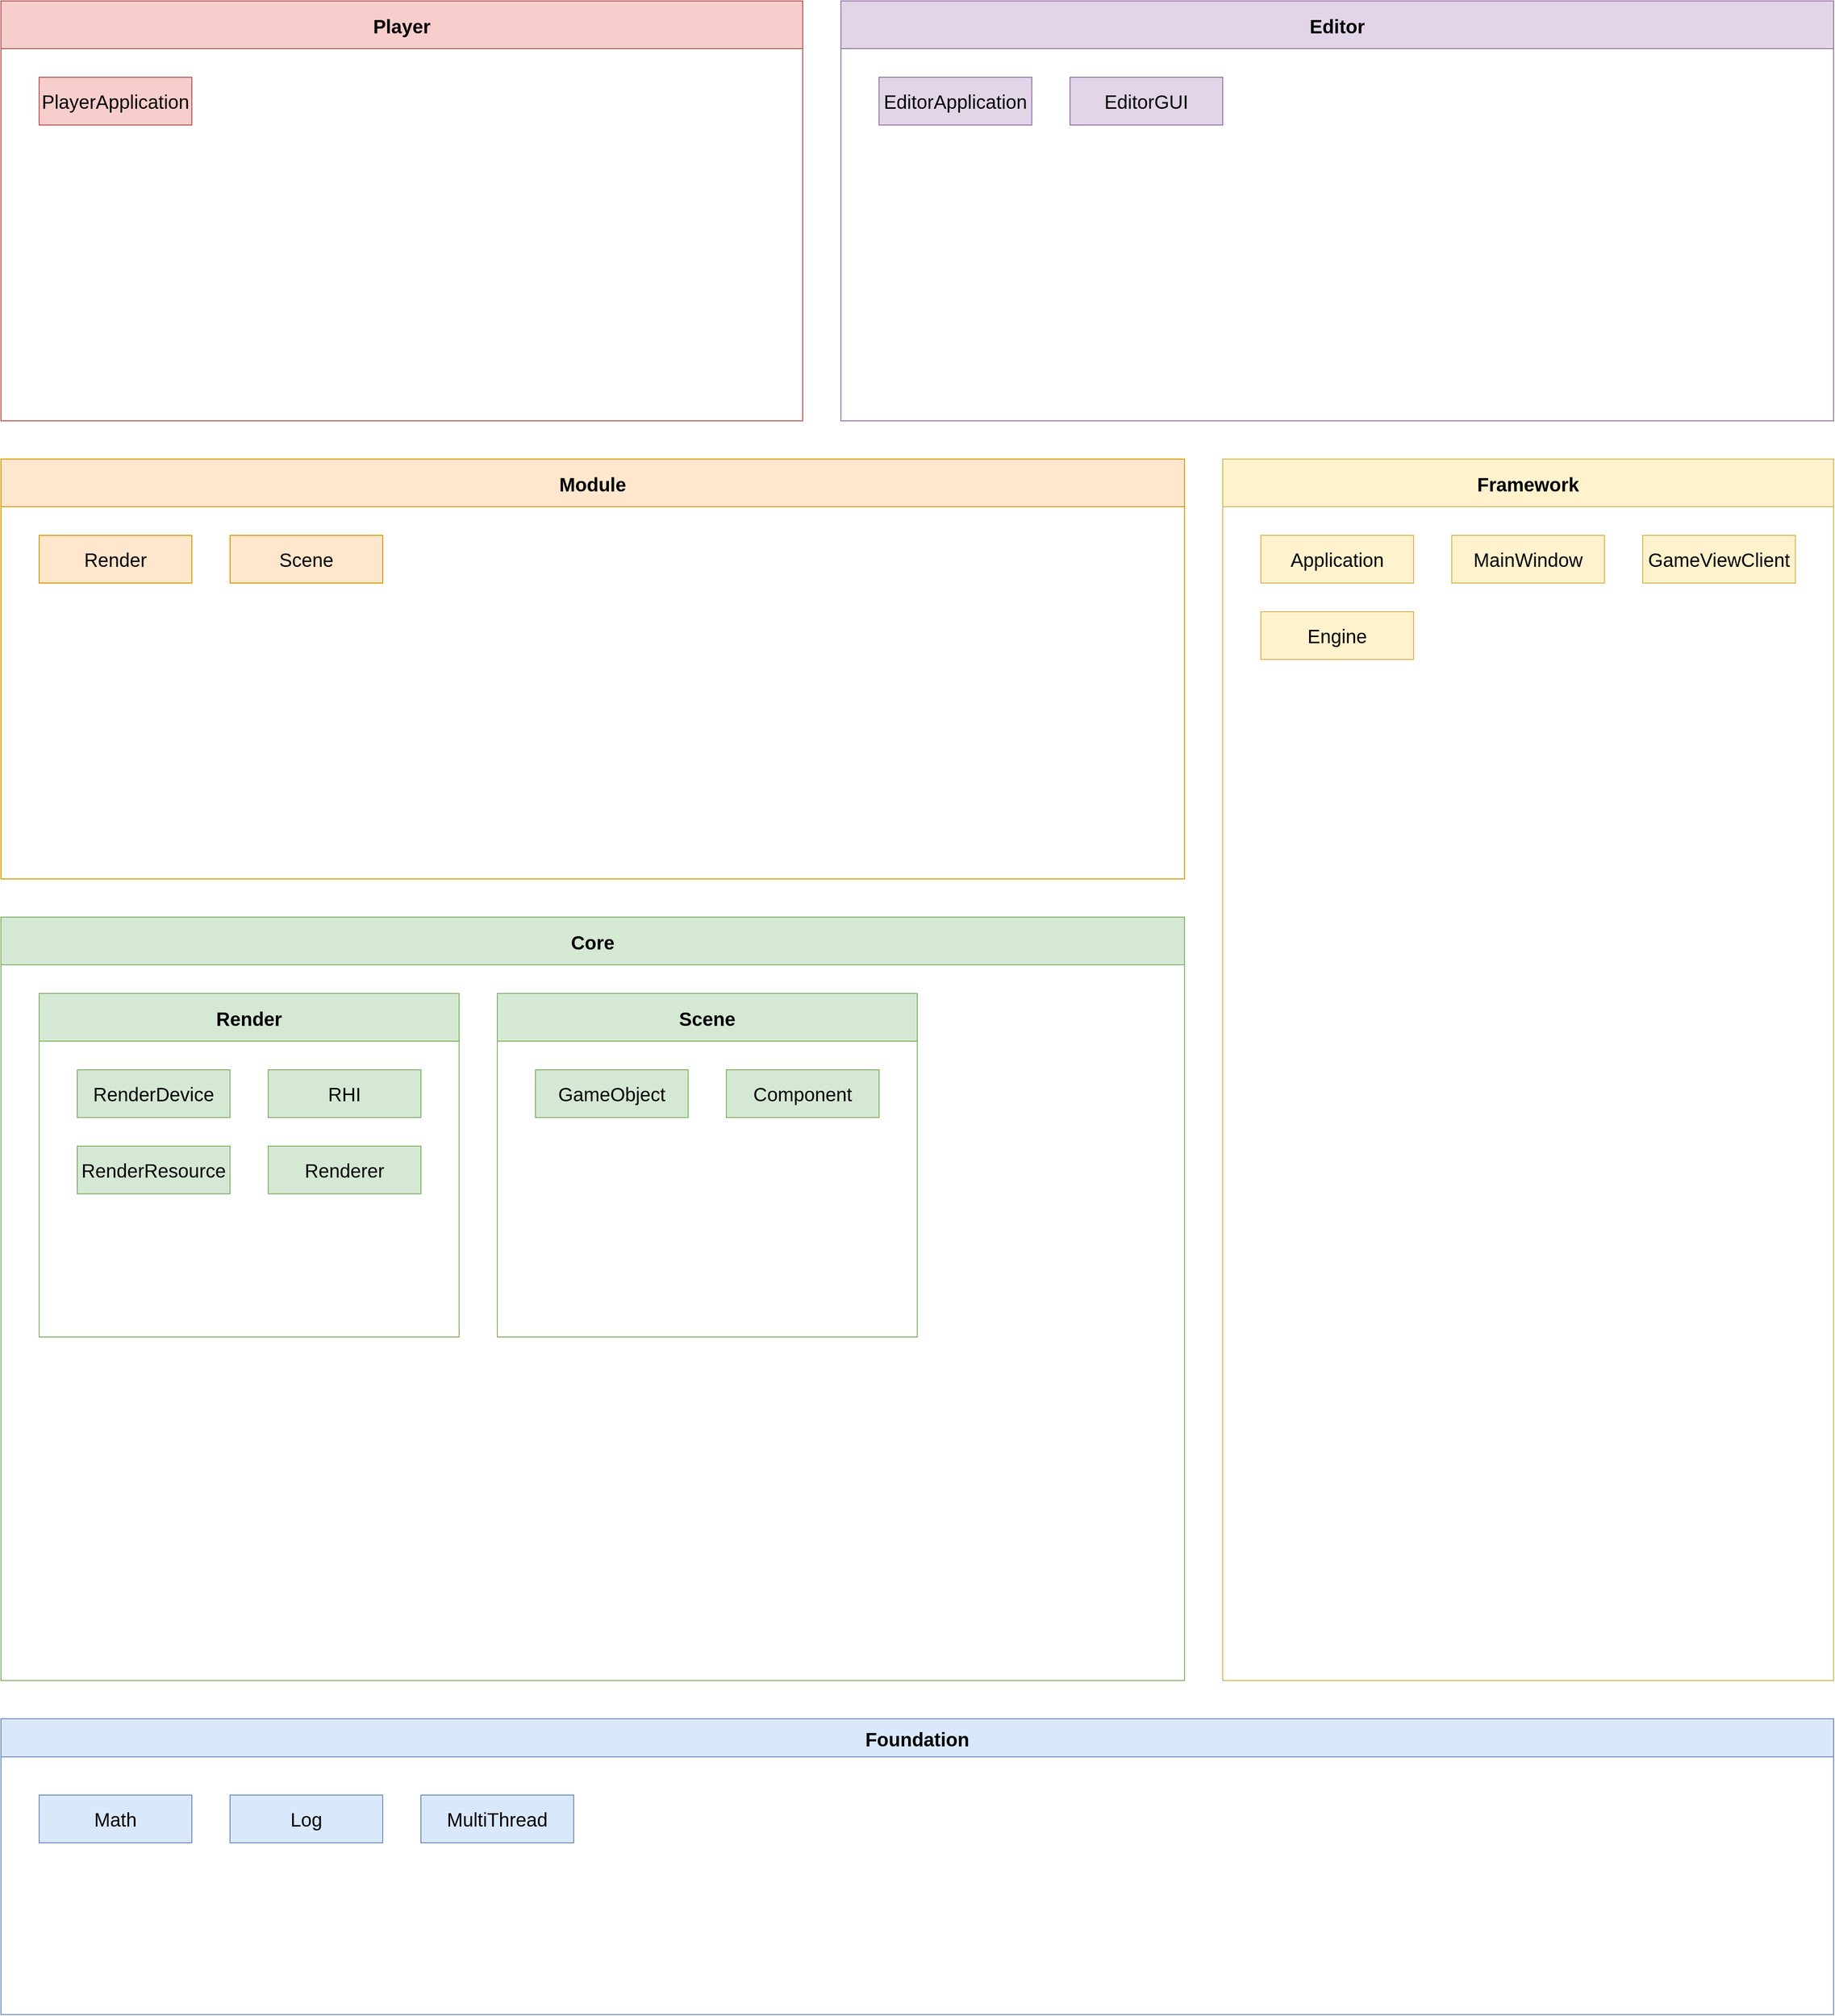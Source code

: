 <mxfile version="24.6.5" type="github" pages="5">
  <diagram name="引擎功能架构" id="1e07z1a-aaZHS4xv6QxE">
    <mxGraphModel dx="4338" dy="5083" grid="1" gridSize="10" guides="1" tooltips="1" connect="1" arrows="1" fold="1" page="1" pageScale="1" pageWidth="827" pageHeight="1169" math="0" shadow="0">
      <root>
        <mxCell id="0" />
        <mxCell id="1" parent="0" />
        <mxCell id="QBjdsixGagSMttH6TSD--1" value="Foundation" style="swimlane;startSize=40;fillColor=#dae8fc;strokeColor=#6c8ebf;fontSize=20;" vertex="1" parent="1">
          <mxGeometry x="1400" y="80" width="1920" height="310" as="geometry">
            <mxRectangle x="1520" y="80" width="90" height="30" as="alternateBounds" />
          </mxGeometry>
        </mxCell>
        <mxCell id="QBjdsixGagSMttH6TSD--2" value="&lt;font style=&quot;font-size: 20px;&quot;&gt;Math&lt;/font&gt;" style="rounded=0;whiteSpace=wrap;html=1;fillColor=#dae8fc;strokeColor=#6c8ebf;" vertex="1" parent="QBjdsixGagSMttH6TSD--1">
          <mxGeometry x="40" y="80" width="160" height="50" as="geometry" />
        </mxCell>
        <mxCell id="QBjdsixGagSMttH6TSD--40" value="&lt;font style=&quot;font-size: 20px;&quot;&gt;Log&lt;/font&gt;" style="rounded=0;whiteSpace=wrap;html=1;fillColor=#dae8fc;strokeColor=#6c8ebf;" vertex="1" parent="QBjdsixGagSMttH6TSD--1">
          <mxGeometry x="240" y="80" width="160" height="50" as="geometry" />
        </mxCell>
        <mxCell id="QBjdsixGagSMttH6TSD--55" value="&lt;font style=&quot;font-size: 20px;&quot;&gt;MultiThread&lt;/font&gt;" style="rounded=0;whiteSpace=wrap;html=1;fillColor=#dae8fc;strokeColor=#6c8ebf;" vertex="1" parent="QBjdsixGagSMttH6TSD--1">
          <mxGeometry x="440" y="80" width="160" height="50" as="geometry" />
        </mxCell>
        <mxCell id="QBjdsixGagSMttH6TSD--31" value="Core" style="swimlane;startSize=50;fillColor=#d5e8d4;strokeColor=#82b366;fontSize=20;" vertex="1" parent="1">
          <mxGeometry x="1400" y="-760" width="1240" height="800" as="geometry">
            <mxRectangle x="1400" y="-760" width="90" height="30" as="alternateBounds" />
          </mxGeometry>
        </mxCell>
        <mxCell id="QBjdsixGagSMttH6TSD--57" value="Render" style="swimlane;startSize=50;fillColor=#d5e8d4;strokeColor=#82b366;fontSize=20;" vertex="1" parent="QBjdsixGagSMttH6TSD--31">
          <mxGeometry x="40" y="80" width="440" height="360" as="geometry">
            <mxRectangle x="40" y="80" width="110" height="50" as="alternateBounds" />
          </mxGeometry>
        </mxCell>
        <mxCell id="QBjdsixGagSMttH6TSD--58" value="&lt;font style=&quot;font-size: 20px;&quot;&gt;RenderDevice&lt;/font&gt;" style="rounded=0;whiteSpace=wrap;html=1;fillColor=#d5e8d4;strokeColor=#82b366;" vertex="1" parent="QBjdsixGagSMttH6TSD--57">
          <mxGeometry x="40" y="80" width="160" height="50" as="geometry" />
        </mxCell>
        <mxCell id="QBjdsixGagSMttH6TSD--59" value="&lt;font style=&quot;font-size: 20px;&quot;&gt;RHI&lt;/font&gt;" style="rounded=0;whiteSpace=wrap;html=1;fillColor=#d5e8d4;strokeColor=#82b366;" vertex="1" parent="QBjdsixGagSMttH6TSD--57">
          <mxGeometry x="240" y="80" width="160" height="50" as="geometry" />
        </mxCell>
        <mxCell id="QBjdsixGagSMttH6TSD--60" value="&lt;font style=&quot;font-size: 20px;&quot;&gt;RenderResource&lt;/font&gt;" style="rounded=0;whiteSpace=wrap;html=1;fillColor=#d5e8d4;strokeColor=#82b366;" vertex="1" parent="QBjdsixGagSMttH6TSD--57">
          <mxGeometry x="40" y="160" width="160" height="50" as="geometry" />
        </mxCell>
        <mxCell id="QBjdsixGagSMttH6TSD--61" value="&lt;font style=&quot;font-size: 20px;&quot;&gt;Renderer&lt;/font&gt;" style="rounded=0;whiteSpace=wrap;html=1;fillColor=#d5e8d4;strokeColor=#82b366;" vertex="1" parent="QBjdsixGagSMttH6TSD--57">
          <mxGeometry x="240" y="160" width="160" height="50" as="geometry" />
        </mxCell>
        <mxCell id="QBjdsixGagSMttH6TSD--70" value="Scene" style="swimlane;startSize=50;fillColor=#d5e8d4;strokeColor=#82b366;fontSize=20;" vertex="1" parent="QBjdsixGagSMttH6TSD--31">
          <mxGeometry x="520" y="80" width="440" height="360" as="geometry">
            <mxRectangle x="40" y="80" width="110" height="50" as="alternateBounds" />
          </mxGeometry>
        </mxCell>
        <mxCell id="QBjdsixGagSMttH6TSD--71" value="&lt;font style=&quot;font-size: 20px;&quot;&gt;GameObject&lt;/font&gt;" style="rounded=0;whiteSpace=wrap;html=1;fillColor=#d5e8d4;strokeColor=#82b366;" vertex="1" parent="QBjdsixGagSMttH6TSD--70">
          <mxGeometry x="40" y="80" width="160" height="50" as="geometry" />
        </mxCell>
        <mxCell id="QBjdsixGagSMttH6TSD--75" value="&lt;font style=&quot;font-size: 20px;&quot;&gt;Component&lt;/font&gt;" style="rounded=0;whiteSpace=wrap;html=1;fillColor=#d5e8d4;strokeColor=#82b366;" vertex="1" parent="QBjdsixGagSMttH6TSD--70">
          <mxGeometry x="240" y="80" width="160" height="50" as="geometry" />
        </mxCell>
        <mxCell id="QBjdsixGagSMttH6TSD--41" value="Module" style="swimlane;startSize=50;fillColor=#ffe6cc;strokeColor=#d79b00;fontSize=20;" vertex="1" parent="1">
          <mxGeometry x="1400" y="-1240" width="1240" height="440" as="geometry">
            <mxRectangle x="1520" y="80" width="90" height="30" as="alternateBounds" />
          </mxGeometry>
        </mxCell>
        <mxCell id="QBjdsixGagSMttH6TSD--42" value="Scene" style="rounded=0;whiteSpace=wrap;html=1;fillColor=#ffe6cc;strokeColor=#d79b00;fontSize=20;" vertex="1" parent="QBjdsixGagSMttH6TSD--41">
          <mxGeometry x="240" y="80" width="160" height="50" as="geometry" />
        </mxCell>
        <mxCell id="QBjdsixGagSMttH6TSD--44" value="&lt;font style=&quot;font-size: 20px;&quot;&gt;Render&lt;/font&gt;" style="rounded=0;whiteSpace=wrap;html=1;fillColor=#ffe6cc;strokeColor=#d79b00;" vertex="1" parent="QBjdsixGagSMttH6TSD--41">
          <mxGeometry x="40" y="80" width="160" height="50" as="geometry" />
        </mxCell>
        <mxCell id="QBjdsixGagSMttH6TSD--48" value="Framework" style="swimlane;startSize=50;fillColor=#fff2cc;strokeColor=#d6b656;fontSize=20;" vertex="1" parent="1">
          <mxGeometry x="2680" y="-1240" width="640" height="1280" as="geometry">
            <mxRectangle x="1520" y="80" width="90" height="30" as="alternateBounds" />
          </mxGeometry>
        </mxCell>
        <mxCell id="QBjdsixGagSMttH6TSD--49" value="MainWindow" style="rounded=0;whiteSpace=wrap;html=1;fillColor=#fff2cc;strokeColor=#d6b656;fontSize=20;" vertex="1" parent="QBjdsixGagSMttH6TSD--48">
          <mxGeometry x="240" y="80" width="160" height="50" as="geometry" />
        </mxCell>
        <mxCell id="QBjdsixGagSMttH6TSD--50" value="GameViewClient" style="rounded=0;whiteSpace=wrap;html=1;fillColor=#fff2cc;strokeColor=#d6b656;fontSize=20;" vertex="1" parent="QBjdsixGagSMttH6TSD--48">
          <mxGeometry x="440" y="80" width="160" height="50" as="geometry" />
        </mxCell>
        <mxCell id="QBjdsixGagSMttH6TSD--51" value="&lt;font style=&quot;font-size: 20px;&quot;&gt;Application&lt;/font&gt;" style="rounded=0;whiteSpace=wrap;html=1;fillColor=#fff2cc;strokeColor=#d6b656;" vertex="1" parent="QBjdsixGagSMttH6TSD--48">
          <mxGeometry x="40" y="80" width="160" height="50" as="geometry" />
        </mxCell>
        <mxCell id="QBjdsixGagSMttH6TSD--56" value="&lt;font style=&quot;font-size: 20px;&quot;&gt;Engine&lt;/font&gt;" style="rounded=0;whiteSpace=wrap;html=1;fillColor=#fff2cc;strokeColor=#d6b656;" vertex="1" parent="QBjdsixGagSMttH6TSD--48">
          <mxGeometry x="40" y="160" width="160" height="50" as="geometry" />
        </mxCell>
        <mxCell id="QBjdsixGagSMttH6TSD--62" value="Player" style="swimlane;startSize=50;fillColor=#f8cecc;strokeColor=#b85450;fontSize=20;" vertex="1" parent="1">
          <mxGeometry x="1400" y="-1720" width="840" height="440" as="geometry">
            <mxRectangle x="1520" y="80" width="90" height="30" as="alternateBounds" />
          </mxGeometry>
        </mxCell>
        <mxCell id="QBjdsixGagSMttH6TSD--69" value="&lt;font style=&quot;font-size: 20px;&quot;&gt;PlayerApplication&lt;/font&gt;" style="rounded=0;whiteSpace=wrap;html=1;fillColor=#f8cecc;strokeColor=#b85450;" vertex="1" parent="QBjdsixGagSMttH6TSD--62">
          <mxGeometry x="40" y="80" width="160" height="50" as="geometry" />
        </mxCell>
        <mxCell id="QBjdsixGagSMttH6TSD--65" value="Editor" style="swimlane;startSize=50;fillColor=#e1d5e7;strokeColor=#9673a6;fontSize=20;" vertex="1" parent="1">
          <mxGeometry x="2280" y="-1720" width="1040" height="440" as="geometry">
            <mxRectangle x="1520" y="80" width="90" height="30" as="alternateBounds" />
          </mxGeometry>
        </mxCell>
        <mxCell id="QBjdsixGagSMttH6TSD--67" value="&lt;font style=&quot;font-size: 20px;&quot;&gt;EditorApplication&lt;/font&gt;" style="rounded=0;whiteSpace=wrap;html=1;fillColor=#e1d5e7;strokeColor=#9673a6;" vertex="1" parent="QBjdsixGagSMttH6TSD--65">
          <mxGeometry x="40" y="80" width="160" height="50" as="geometry" />
        </mxCell>
        <mxCell id="QBjdsixGagSMttH6TSD--68" value="&lt;font style=&quot;font-size: 20px;&quot;&gt;EditorGUI&lt;/font&gt;" style="rounded=0;whiteSpace=wrap;html=1;fillColor=#e1d5e7;strokeColor=#9673a6;" vertex="1" parent="QBjdsixGagSMttH6TSD--65">
          <mxGeometry x="240" y="80" width="160" height="50" as="geometry" />
        </mxCell>
      </root>
    </mxGraphModel>
  </diagram>
  <diagram id="ugOjRUVrbVNdZimE5CBF" name="多线程封装继承体系">
    <mxGraphModel dx="2893" dy="-1240" grid="1" gridSize="10" guides="1" tooltips="1" connect="1" arrows="1" fold="1" page="1" pageScale="1" pageWidth="827" pageHeight="1169" math="0" shadow="0">
      <root>
        <mxCell id="0" />
        <mxCell id="1" parent="0" />
        <mxCell id="aRhJPYA3jMs-uzR9XvHV-1" value="Runnable" style="swimlane;fontStyle=1;align=center;verticalAlign=top;childLayout=stackLayout;horizontal=1;startSize=26;horizontalStack=0;resizeParent=1;resizeParentMax=0;resizeLast=0;collapsible=1;marginBottom=0;whiteSpace=wrap;html=1;" vertex="1" parent="1">
          <mxGeometry x="-340" y="2560" width="230" height="150" as="geometry">
            <mxRectangle x="-350" y="2420" width="100" height="30" as="alternateBounds" />
          </mxGeometry>
        </mxCell>
        <mxCell id="aRhJPYA3jMs-uzR9XvHV-2" value="-" style="text;strokeColor=none;fillColor=none;align=left;verticalAlign=top;spacingLeft=4;spacingRight=4;overflow=hidden;rotatable=0;points=[[0,0.5],[1,0.5]];portConstraint=eastwest;whiteSpace=wrap;html=1;" vertex="1" parent="aRhJPYA3jMs-uzR9XvHV-1">
          <mxGeometry y="26" width="230" height="26" as="geometry" />
        </mxCell>
        <mxCell id="aRhJPYA3jMs-uzR9XvHV-3" value="" style="line;strokeWidth=1;fillColor=none;align=left;verticalAlign=middle;spacingTop=-1;spacingLeft=3;spacingRight=3;rotatable=0;labelPosition=right;points=[];portConstraint=eastwest;strokeColor=inherit;" vertex="1" parent="aRhJPYA3jMs-uzR9XvHV-1">
          <mxGeometry y="52" width="230" height="8" as="geometry" />
        </mxCell>
        <mxCell id="aRhJPYA3jMs-uzR9XvHV-4" value="+ void Init();&lt;div&gt;+ void Run();&lt;/div&gt;&lt;div&gt;+ void Exit();&lt;/div&gt;" style="text;strokeColor=none;fillColor=none;align=left;verticalAlign=top;spacingLeft=4;spacingRight=4;overflow=hidden;rotatable=0;points=[[0,0.5],[1,0.5]];portConstraint=eastwest;whiteSpace=wrap;html=1;" vertex="1" parent="aRhJPYA3jMs-uzR9XvHV-1">
          <mxGeometry y="60" width="230" height="90" as="geometry" />
        </mxCell>
        <mxCell id="aRhJPYA3jMs-uzR9XvHV-5" value="RunnableThread" style="swimlane;fontStyle=1;align=center;verticalAlign=top;childLayout=stackLayout;horizontal=1;startSize=26;horizontalStack=0;resizeParent=1;resizeParentMax=0;resizeLast=0;collapsible=1;marginBottom=0;whiteSpace=wrap;html=1;" vertex="1" parent="1">
          <mxGeometry x="130" y="2520" width="230" height="230" as="geometry">
            <mxRectangle x="130" y="2520" width="100" height="30" as="alternateBounds" />
          </mxGeometry>
        </mxCell>
        <mxCell id="aRhJPYA3jMs-uzR9XvHV-6" value="# string Name;&lt;div&gt;# uint32 ThreadID;&lt;/div&gt;&lt;div&gt;# uint32 ThreadPriority;&lt;/div&gt;&lt;div&gt;# Event InitSyncEvent;&lt;/div&gt;" style="text;strokeColor=none;fillColor=none;align=left;verticalAlign=top;spacingLeft=4;spacingRight=4;overflow=hidden;rotatable=0;points=[[0,0.5],[1,0.5]];portConstraint=eastwest;whiteSpace=wrap;html=1;" vertex="1" parent="aRhJPYA3jMs-uzR9XvHV-5">
          <mxGeometry y="26" width="230" height="104" as="geometry" />
        </mxCell>
        <mxCell id="aRhJPYA3jMs-uzR9XvHV-7" value="" style="line;strokeWidth=1;fillColor=none;align=left;verticalAlign=middle;spacingTop=-1;spacingLeft=3;spacingRight=3;rotatable=0;labelPosition=right;points=[];portConstraint=eastwest;strokeColor=inherit;" vertex="1" parent="aRhJPYA3jMs-uzR9XvHV-5">
          <mxGeometry y="130" width="230" height="8" as="geometry" />
        </mxCell>
        <mxCell id="aRhJPYA3jMs-uzR9XvHV-8" value="+ RunnableThread* Create();&lt;div&gt;+ void Suspend();&lt;/div&gt;&lt;div&gt;+ void Kill();&lt;/div&gt;&lt;div&gt;+ void WaitForCompletion();&lt;/div&gt;" style="text;strokeColor=none;fillColor=none;align=left;verticalAlign=top;spacingLeft=4;spacingRight=4;overflow=hidden;rotatable=0;points=[[0,0.5],[1,0.5]];portConstraint=eastwest;whiteSpace=wrap;html=1;" vertex="1" parent="aRhJPYA3jMs-uzR9XvHV-5">
          <mxGeometry y="138" width="230" height="92" as="geometry" />
        </mxCell>
        <mxCell id="aRhJPYA3jMs-uzR9XvHV-9" value="&lt;span style=&quot;color: rgb(115, 124, 133); font-family: &amp;quot;open sans&amp;quot;, 宋体, SimSun, sans-serif; font-size: 16px; font-style: normal; font-variant-ligatures: normal; font-variant-caps: normal; font-weight: 400; letter-spacing: 0.16px; orphans: 2; text-align: start; text-indent: 0px; text-transform: none; widows: 2; word-spacing: 0px; -webkit-text-stroke-width: 0px; white-space: normal; background-color: rgb(255, 255, 255); text-decoration-thickness: initial; text-decoration-style: initial; text-decoration-color: initial; display: inline !important; float: none;&quot;&gt;To sum it up association is a very generic term used to represent when one class used the functionalities provided by another class. We say it&#39;s a composition if one parent class object owns another child class object and that child class object cannot meaningfully exist without the parent class object. If it can then it is called Aggregation.&lt;/span&gt;" style="text;whiteSpace=wrap;html=1;" vertex="1" parent="1">
          <mxGeometry x="-40" y="2370" width="560" height="140" as="geometry" />
        </mxCell>
        <mxCell id="aRhJPYA3jMs-uzR9XvHV-10" value="" style="endArrow=diamondThin;endFill=0;endSize=24;html=1;rounded=0;" edge="1" parent="1" source="aRhJPYA3jMs-uzR9XvHV-1" target="aRhJPYA3jMs-uzR9XvHV-5">
          <mxGeometry width="160" relative="1" as="geometry">
            <mxPoint x="-50" y="2560" as="sourcePoint" />
            <mxPoint x="110" y="2560" as="targetPoint" />
          </mxGeometry>
        </mxCell>
        <mxCell id="aRhJPYA3jMs-uzR9XvHV-11" value="# Runnable" style="edgeLabel;html=1;align=center;verticalAlign=middle;resizable=0;points=[];" vertex="1" connectable="0" parent="aRhJPYA3jMs-uzR9XvHV-10">
          <mxGeometry x="-0.135" y="1" relative="1" as="geometry">
            <mxPoint as="offset" />
          </mxGeometry>
        </mxCell>
        <mxCell id="aRhJPYA3jMs-uzR9XvHV-12" value="module/application" style="html=1;whiteSpace=wrap;" vertex="1" parent="1">
          <mxGeometry x="540" y="2606" width="180" height="50" as="geometry" />
        </mxCell>
        <mxCell id="aRhJPYA3jMs-uzR9XvHV-13" value="" style="endArrow=diamondThin;endFill=0;endSize=24;html=1;rounded=0;" edge="1" parent="1" source="aRhJPYA3jMs-uzR9XvHV-5" target="aRhJPYA3jMs-uzR9XvHV-12">
          <mxGeometry width="160" relative="1" as="geometry">
            <mxPoint x="420" y="2490" as="sourcePoint" />
            <mxPoint x="580" y="2490" as="targetPoint" />
          </mxGeometry>
        </mxCell>
        <mxCell id="aRhJPYA3jMs-uzR9XvHV-14" value="Extends" style="endArrow=block;endSize=16;endFill=0;html=1;rounded=0;" edge="1" parent="1" source="aRhJPYA3jMs-uzR9XvHV-15" target="aRhJPYA3jMs-uzR9XvHV-5">
          <mxGeometry width="160" relative="1" as="geometry">
            <mxPoint x="10" y="2770" as="sourcePoint" />
            <mxPoint x="340" y="2750" as="targetPoint" />
          </mxGeometry>
        </mxCell>
        <mxCell id="aRhJPYA3jMs-uzR9XvHV-15" value="RunnableThreadWin" style="swimlane;fontStyle=1;align=center;verticalAlign=top;childLayout=stackLayout;horizontal=1;startSize=26;horizontalStack=0;resizeParent=1;resizeParentMax=0;resizeLast=0;collapsible=1;marginBottom=0;whiteSpace=wrap;html=1;" vertex="1" collapsed="1" parent="1">
          <mxGeometry x="60" y="2856" width="180" height="30" as="geometry">
            <mxRectangle x="-20" y="2856" width="230" height="190" as="alternateBounds" />
          </mxGeometry>
        </mxCell>
        <mxCell id="aRhJPYA3jMs-uzR9XvHV-16" value="+ field: type" style="text;strokeColor=none;fillColor=none;align=left;verticalAlign=top;spacingLeft=4;spacingRight=4;overflow=hidden;rotatable=0;points=[[0,0.5],[1,0.5]];portConstraint=eastwest;whiteSpace=wrap;html=1;" vertex="1" parent="aRhJPYA3jMs-uzR9XvHV-15">
          <mxGeometry y="26" width="230" height="94" as="geometry" />
        </mxCell>
        <mxCell id="aRhJPYA3jMs-uzR9XvHV-17" value="" style="line;strokeWidth=1;fillColor=none;align=left;verticalAlign=middle;spacingTop=-1;spacingLeft=3;spacingRight=3;rotatable=0;labelPosition=right;points=[];portConstraint=eastwest;strokeColor=inherit;" vertex="1" parent="aRhJPYA3jMs-uzR9XvHV-15">
          <mxGeometry y="120" width="230" height="8" as="geometry" />
        </mxCell>
        <mxCell id="aRhJPYA3jMs-uzR9XvHV-18" value="+ method(type): type" style="text;strokeColor=none;fillColor=none;align=left;verticalAlign=top;spacingLeft=4;spacingRight=4;overflow=hidden;rotatable=0;points=[[0,0.5],[1,0.5]];portConstraint=eastwest;whiteSpace=wrap;html=1;" vertex="1" parent="aRhJPYA3jMs-uzR9XvHV-15">
          <mxGeometry y="128" width="230" height="62" as="geometry" />
        </mxCell>
        <mxCell id="aRhJPYA3jMs-uzR9XvHV-19" value="RunnableThreadPThread" style="swimlane;fontStyle=1;align=center;verticalAlign=top;childLayout=stackLayout;horizontal=1;startSize=26;horizontalStack=0;resizeParent=1;resizeParentMax=0;resizeLast=0;collapsible=1;marginBottom=0;whiteSpace=wrap;html=1;" vertex="1" collapsed="1" parent="1">
          <mxGeometry x="290" y="2856" width="200" height="30" as="geometry">
            <mxRectangle x="290" y="2856" width="230" height="188" as="alternateBounds" />
          </mxGeometry>
        </mxCell>
        <mxCell id="aRhJPYA3jMs-uzR9XvHV-20" value="+ field: type" style="text;strokeColor=none;fillColor=none;align=left;verticalAlign=top;spacingLeft=4;spacingRight=4;overflow=hidden;rotatable=0;points=[[0,0.5],[1,0.5]];portConstraint=eastwest;whiteSpace=wrap;html=1;" vertex="1" parent="aRhJPYA3jMs-uzR9XvHV-19">
          <mxGeometry y="26" width="230" height="94" as="geometry" />
        </mxCell>
        <mxCell id="aRhJPYA3jMs-uzR9XvHV-21" value="" style="line;strokeWidth=1;fillColor=none;align=left;verticalAlign=middle;spacingTop=-1;spacingLeft=3;spacingRight=3;rotatable=0;labelPosition=right;points=[];portConstraint=eastwest;strokeColor=inherit;" vertex="1" parent="aRhJPYA3jMs-uzR9XvHV-19">
          <mxGeometry y="120" width="230" height="8" as="geometry" />
        </mxCell>
        <mxCell id="aRhJPYA3jMs-uzR9XvHV-22" value="+ method(type): type" style="text;strokeColor=none;fillColor=none;align=left;verticalAlign=top;spacingLeft=4;spacingRight=4;overflow=hidden;rotatable=0;points=[[0,0.5],[1,0.5]];portConstraint=eastwest;whiteSpace=wrap;html=1;" vertex="1" parent="aRhJPYA3jMs-uzR9XvHV-19">
          <mxGeometry y="128" width="230" height="60" as="geometry" />
        </mxCell>
        <mxCell id="aRhJPYA3jMs-uzR9XvHV-23" value="Extends" style="endArrow=block;endSize=16;endFill=0;html=1;rounded=0;" edge="1" parent="1" source="aRhJPYA3jMs-uzR9XvHV-19" target="aRhJPYA3jMs-uzR9XvHV-5">
          <mxGeometry width="160" relative="1" as="geometry">
            <mxPoint x="340" y="2780" as="sourcePoint" />
            <mxPoint x="340" y="2616" as="targetPoint" />
          </mxGeometry>
        </mxCell>
        <mxCell id="aRhJPYA3jMs-uzR9XvHV-24" value="RunnableThreadApple" style="swimlane;fontStyle=1;align=center;verticalAlign=top;childLayout=stackLayout;horizontal=1;startSize=26;horizontalStack=0;resizeParent=1;resizeParentMax=0;resizeLast=0;collapsible=1;marginBottom=0;whiteSpace=wrap;html=1;" vertex="1" collapsed="1" parent="1">
          <mxGeometry x="290" y="2960" width="200" height="30" as="geometry">
            <mxRectangle x="290" y="2856" width="230" height="188" as="alternateBounds" />
          </mxGeometry>
        </mxCell>
        <mxCell id="aRhJPYA3jMs-uzR9XvHV-25" value="+ field: type" style="text;strokeColor=none;fillColor=none;align=left;verticalAlign=top;spacingLeft=4;spacingRight=4;overflow=hidden;rotatable=0;points=[[0,0.5],[1,0.5]];portConstraint=eastwest;whiteSpace=wrap;html=1;" vertex="1" parent="aRhJPYA3jMs-uzR9XvHV-24">
          <mxGeometry y="26" width="230" height="94" as="geometry" />
        </mxCell>
        <mxCell id="aRhJPYA3jMs-uzR9XvHV-26" value="" style="line;strokeWidth=1;fillColor=none;align=left;verticalAlign=middle;spacingTop=-1;spacingLeft=3;spacingRight=3;rotatable=0;labelPosition=right;points=[];portConstraint=eastwest;strokeColor=inherit;" vertex="1" parent="aRhJPYA3jMs-uzR9XvHV-24">
          <mxGeometry y="120" width="230" height="8" as="geometry" />
        </mxCell>
        <mxCell id="aRhJPYA3jMs-uzR9XvHV-27" value="+ method(type): type" style="text;strokeColor=none;fillColor=none;align=left;verticalAlign=top;spacingLeft=4;spacingRight=4;overflow=hidden;rotatable=0;points=[[0,0.5],[1,0.5]];portConstraint=eastwest;whiteSpace=wrap;html=1;" vertex="1" parent="aRhJPYA3jMs-uzR9XvHV-24">
          <mxGeometry y="128" width="230" height="60" as="geometry" />
        </mxCell>
        <mxCell id="aRhJPYA3jMs-uzR9XvHV-28" value="Extends" style="endArrow=block;endSize=16;endFill=0;html=1;rounded=0;" edge="1" parent="1" source="aRhJPYA3jMs-uzR9XvHV-24" target="aRhJPYA3jMs-uzR9XvHV-19">
          <mxGeometry width="160" relative="1" as="geometry">
            <mxPoint x="391" y="2866" as="sourcePoint" />
            <mxPoint x="326" y="2760" as="targetPoint" />
          </mxGeometry>
        </mxCell>
      </root>
    </mxGraphModel>
  </diagram>
  <diagram id="M0W2JKAtKPiKNnmSZvdE" name="线程架构设计">
    <mxGraphModel dx="2893" dy="-71" grid="1" gridSize="10" guides="1" tooltips="1" connect="1" arrows="1" fold="1" page="1" pageScale="1" pageWidth="827" pageHeight="1169" math="0" shadow="0">
      <root>
        <mxCell id="0" />
        <mxCell id="1" parent="0" />
        <mxCell id="7QBGNHzUY9ZoyIrd2Sxf-1" value="" style="endArrow=none;html=1;rounded=0;strokeColor=#7EA6E0;" edge="1" parent="1">
          <mxGeometry width="50" height="50" relative="1" as="geometry">
            <mxPoint x="-390" y="1754" as="sourcePoint" />
            <mxPoint x="1170" y="1754" as="targetPoint" />
          </mxGeometry>
        </mxCell>
        <mxCell id="7QBGNHzUY9ZoyIrd2Sxf-2" value="" style="endArrow=none;html=1;rounded=0;strokeColor=#7EA6E0;" edge="1" parent="1">
          <mxGeometry width="50" height="50" relative="1" as="geometry">
            <mxPoint x="-390" y="1834" as="sourcePoint" />
            <mxPoint x="1170" y="1834" as="targetPoint" />
          </mxGeometry>
        </mxCell>
        <mxCell id="7QBGNHzUY9ZoyIrd2Sxf-3" value="" style="endArrow=none;html=1;rounded=0;strokeColor=#7EA6E0;" edge="1" parent="1">
          <mxGeometry width="50" height="50" relative="1" as="geometry">
            <mxPoint x="-390" y="1914" as="sourcePoint" />
            <mxPoint x="1170" y="1914" as="targetPoint" />
          </mxGeometry>
        </mxCell>
        <mxCell id="7QBGNHzUY9ZoyIrd2Sxf-4" value="" style="endArrow=none;html=1;rounded=0;strokeColor=#7EA6E0;" edge="1" parent="1">
          <mxGeometry width="50" height="50" relative="1" as="geometry">
            <mxPoint x="-390" y="1994" as="sourcePoint" />
            <mxPoint x="1170" y="1994" as="targetPoint" />
          </mxGeometry>
        </mxCell>
        <mxCell id="7QBGNHzUY9ZoyIrd2Sxf-5" value="" style="endArrow=none;html=1;rounded=0;strokeColor=#7EA6E0;" edge="1" parent="1">
          <mxGeometry width="50" height="50" relative="1" as="geometry">
            <mxPoint x="-390" y="2074" as="sourcePoint" />
            <mxPoint x="1170" y="2074" as="targetPoint" />
          </mxGeometry>
        </mxCell>
        <mxCell id="7QBGNHzUY9ZoyIrd2Sxf-6" value="" style="endArrow=none;html=1;rounded=0;strokeColor=#7EA6E0;" edge="1" parent="1">
          <mxGeometry width="50" height="50" relative="1" as="geometry">
            <mxPoint x="-390" y="2154" as="sourcePoint" />
            <mxPoint x="1170" y="2154" as="targetPoint" />
          </mxGeometry>
        </mxCell>
        <mxCell id="7QBGNHzUY9ZoyIrd2Sxf-8" value="主线程初始化" style="rounded=1;whiteSpace=wrap;html=1;fontSize=15;" vertex="1" parent="1">
          <mxGeometry x="-390" y="1764" width="120" height="60" as="geometry" />
        </mxCell>
        <mxCell id="7QBGNHzUY9ZoyIrd2Sxf-9" value="主线程" style="text;html=1;align=center;verticalAlign=middle;resizable=0;points=[];autosize=1;strokeColor=none;fillColor=none;fontSize=20;" vertex="1" parent="1">
          <mxGeometry x="-510" y="1774" width="80" height="40" as="geometry" />
        </mxCell>
        <mxCell id="7QBGNHzUY9ZoyIrd2Sxf-10" value="渲染线程" style="text;html=1;align=center;verticalAlign=middle;resizable=0;points=[];autosize=1;strokeColor=none;fillColor=none;fontSize=20;" vertex="1" parent="1">
          <mxGeometry x="-520" y="1854" width="100" height="40" as="geometry" />
        </mxCell>
        <mxCell id="7QBGNHzUY9ZoyIrd2Sxf-11" value="工作线程1" style="text;html=1;align=center;verticalAlign=middle;resizable=0;points=[];autosize=1;strokeColor=none;fillColor=none;fontSize=20;" vertex="1" parent="1">
          <mxGeometry x="-515" y="1934" width="110" height="40" as="geometry" />
        </mxCell>
        <mxCell id="7QBGNHzUY9ZoyIrd2Sxf-12" value="工作线程2" style="text;html=1;align=center;verticalAlign=middle;resizable=0;points=[];autosize=1;strokeColor=none;fillColor=none;fontSize=20;" vertex="1" parent="1">
          <mxGeometry x="-515" y="2014" width="110" height="40" as="geometry" />
        </mxCell>
        <mxCell id="7QBGNHzUY9ZoyIrd2Sxf-13" value="工作线程N" style="text;html=1;align=center;verticalAlign=middle;resizable=0;points=[];autosize=1;strokeColor=none;fillColor=none;fontSize=20;" vertex="1" parent="1">
          <mxGeometry x="-520" y="2094" width="120" height="40" as="geometry" />
        </mxCell>
        <mxCell id="7QBGNHzUY9ZoyIrd2Sxf-14" value="&lt;div&gt;创建渲染线程&lt;br&gt;&lt;/div&gt;" style="rounded=1;whiteSpace=wrap;html=1;fontSize=15;" vertex="1" parent="1">
          <mxGeometry x="10" y="1764" width="120" height="60" as="geometry" />
        </mxCell>
        <mxCell id="7QBGNHzUY9ZoyIrd2Sxf-15" value="创建工作线程池" style="rounded=1;whiteSpace=wrap;html=1;fontSize=15;" vertex="1" parent="1">
          <mxGeometry x="-190" y="1764" width="120" height="60" as="geometry" />
        </mxCell>
        <mxCell id="7QBGNHzUY9ZoyIrd2Sxf-16" value="渲染线程初始化" style="rounded=1;whiteSpace=wrap;html=1;fontSize=15;" vertex="1" parent="1">
          <mxGeometry x="10" y="1844" width="120" height="60" as="geometry" />
        </mxCell>
        <mxCell id="7QBGNHzUY9ZoyIrd2Sxf-17" value="" style="endArrow=classic;html=1;rounded=0;exitX=0.5;exitY=1;exitDx=0;exitDy=0;entryX=0.5;entryY=0;entryDx=0;entryDy=0;" edge="1" parent="1" source="7QBGNHzUY9ZoyIrd2Sxf-14" target="7QBGNHzUY9ZoyIrd2Sxf-16">
          <mxGeometry width="50" height="50" relative="1" as="geometry">
            <mxPoint x="-130" y="2184" as="sourcePoint" />
            <mxPoint x="-80" y="2134" as="targetPoint" />
          </mxGeometry>
        </mxCell>
        <mxCell id="7QBGNHzUY9ZoyIrd2Sxf-18" value="" style="rounded=1;whiteSpace=wrap;html=1;dashed=1;fillColor=none;" vertex="1" parent="1">
          <mxGeometry x="-200" y="1914" width="140" height="240" as="geometry" />
        </mxCell>
        <mxCell id="7QBGNHzUY9ZoyIrd2Sxf-19" value="工作线程初始化" style="rounded=1;whiteSpace=wrap;html=1;fontSize=15;" vertex="1" parent="1">
          <mxGeometry x="-190" y="1924" width="120" height="60" as="geometry" />
        </mxCell>
        <mxCell id="7QBGNHzUY9ZoyIrd2Sxf-20" value="" style="endArrow=classic;html=1;rounded=0;exitX=0.5;exitY=1;exitDx=0;exitDy=0;entryX=0.5;entryY=0;entryDx=0;entryDy=0;" edge="1" parent="1" source="7QBGNHzUY9ZoyIrd2Sxf-15" target="7QBGNHzUY9ZoyIrd2Sxf-18">
          <mxGeometry width="50" height="50" relative="1" as="geometry">
            <mxPoint x="-100" y="1644" as="sourcePoint" />
            <mxPoint x="-20" y="1894" as="targetPoint" />
          </mxGeometry>
        </mxCell>
        <mxCell id="7QBGNHzUY9ZoyIrd2Sxf-21" value="工作线程初始化" style="rounded=1;whiteSpace=wrap;html=1;fontSize=15;" vertex="1" parent="1">
          <mxGeometry x="-190" y="2004" width="120" height="60" as="geometry" />
        </mxCell>
        <mxCell id="7QBGNHzUY9ZoyIrd2Sxf-22" value="工作线程初始化" style="rounded=1;whiteSpace=wrap;html=1;fontSize=15;" vertex="1" parent="1">
          <mxGeometry x="-190" y="2084" width="120" height="60" as="geometry" />
        </mxCell>
        <mxCell id="7QBGNHzUY9ZoyIrd2Sxf-23" value="" style="endArrow=classic;html=1;rounded=0;exitX=1;exitY=0.5;exitDx=0;exitDy=0;entryX=0;entryY=0.5;entryDx=0;entryDy=0;" edge="1" parent="1" source="7QBGNHzUY9ZoyIrd2Sxf-18" target="7QBGNHzUY9ZoyIrd2Sxf-26">
          <mxGeometry width="50" height="50" relative="1" as="geometry">
            <mxPoint x="94" y="2044" as="sourcePoint" />
            <mxPoint x="99" y="2034" as="targetPoint" />
          </mxGeometry>
        </mxCell>
        <mxCell id="7QBGNHzUY9ZoyIrd2Sxf-24" value="执行渲染命令" style="rounded=1;whiteSpace=wrap;html=1;fontSize=15;" vertex="1" parent="1">
          <mxGeometry x="210" y="1844" width="120" height="60" as="geometry" />
        </mxCell>
        <mxCell id="7QBGNHzUY9ZoyIrd2Sxf-25" value="" style="endArrow=classic;html=1;rounded=0;exitX=1;exitY=0.5;exitDx=0;exitDy=0;entryX=0;entryY=0.5;entryDx=0;entryDy=0;" edge="1" parent="1" source="7QBGNHzUY9ZoyIrd2Sxf-16" target="7QBGNHzUY9ZoyIrd2Sxf-24">
          <mxGeometry width="50" height="50" relative="1" as="geometry">
            <mxPoint x="-10" y="1684" as="sourcePoint" />
            <mxPoint x="40" y="1634" as="targetPoint" />
          </mxGeometry>
        </mxCell>
        <mxCell id="7QBGNHzUY9ZoyIrd2Sxf-26" value="" style="rounded=1;whiteSpace=wrap;html=1;dashed=1;fillColor=none;" vertex="1" parent="1">
          <mxGeometry x="200" y="1914" width="140" height="240" as="geometry" />
        </mxCell>
        <mxCell id="7QBGNHzUY9ZoyIrd2Sxf-27" value="执行线程工作" style="rounded=1;whiteSpace=wrap;html=1;fontSize=15;" vertex="1" parent="1">
          <mxGeometry x="210" y="1924" width="120" height="60" as="geometry" />
        </mxCell>
        <mxCell id="7QBGNHzUY9ZoyIrd2Sxf-28" value="执行线程工作" style="rounded=1;whiteSpace=wrap;html=1;fontSize=15;" vertex="1" parent="1">
          <mxGeometry x="210" y="2004" width="120" height="60" as="geometry" />
        </mxCell>
        <mxCell id="7QBGNHzUY9ZoyIrd2Sxf-29" value="执行线程工作" style="rounded=1;whiteSpace=wrap;html=1;fontSize=15;" vertex="1" parent="1">
          <mxGeometry x="210" y="2084" width="120" height="60" as="geometry" />
        </mxCell>
        <mxCell id="7QBGNHzUY9ZoyIrd2Sxf-30" value="引擎主线程循环" style="rounded=1;whiteSpace=wrap;html=1;fontSize=15;" vertex="1" parent="1">
          <mxGeometry x="210" y="1764" width="120" height="60" as="geometry" />
        </mxCell>
        <mxCell id="7QBGNHzUY9ZoyIrd2Sxf-31" value="" style="endArrow=classic;html=1;rounded=0;exitX=1;exitY=0.5;exitDx=0;exitDy=0;entryX=0;entryY=0.5;entryDx=0;entryDy=0;" edge="1" parent="1" source="7QBGNHzUY9ZoyIrd2Sxf-15" target="7QBGNHzUY9ZoyIrd2Sxf-14">
          <mxGeometry width="50" height="50" relative="1" as="geometry">
            <mxPoint x="30" y="1704" as="sourcePoint" />
            <mxPoint x="80" y="1654" as="targetPoint" />
          </mxGeometry>
        </mxCell>
        <mxCell id="7QBGNHzUY9ZoyIrd2Sxf-32" value="" style="endArrow=classic;html=1;rounded=0;exitX=1;exitY=0.5;exitDx=0;exitDy=0;entryX=0;entryY=0.5;entryDx=0;entryDy=0;" edge="1" parent="1" source="7QBGNHzUY9ZoyIrd2Sxf-8" target="7QBGNHzUY9ZoyIrd2Sxf-15">
          <mxGeometry width="50" height="50" relative="1" as="geometry">
            <mxPoint x="30" y="1684" as="sourcePoint" />
            <mxPoint x="80" y="1634" as="targetPoint" />
          </mxGeometry>
        </mxCell>
        <mxCell id="7QBGNHzUY9ZoyIrd2Sxf-33" value="" style="endArrow=classic;html=1;rounded=0;exitX=1;exitY=0.5;exitDx=0;exitDy=0;entryX=0;entryY=0.5;entryDx=0;entryDy=0;" edge="1" parent="1" source="7QBGNHzUY9ZoyIrd2Sxf-14" target="7QBGNHzUY9ZoyIrd2Sxf-30">
          <mxGeometry width="50" height="50" relative="1" as="geometry">
            <mxPoint x="120" y="1674" as="sourcePoint" />
            <mxPoint x="170" y="1624" as="targetPoint" />
          </mxGeometry>
        </mxCell>
        <mxCell id="7QBGNHzUY9ZoyIrd2Sxf-34" value="等待所有线程&lt;br&gt;退出" style="rounded=1;whiteSpace=wrap;html=1;fontSize=15;" vertex="1" parent="1">
          <mxGeometry x="810" y="1764" width="120" height="60" as="geometry" />
        </mxCell>
        <mxCell id="7QBGNHzUY9ZoyIrd2Sxf-35" value="退出渲染线程" style="rounded=1;whiteSpace=wrap;html=1;fontSize=15;" vertex="1" parent="1">
          <mxGeometry x="410" y="1844" width="120" height="60" as="geometry" />
        </mxCell>
        <mxCell id="7QBGNHzUY9ZoyIrd2Sxf-36" value="" style="endArrow=classic;html=1;rounded=0;exitX=1;exitY=0.5;exitDx=0;exitDy=0;entryX=0;entryY=0.5;entryDx=0;entryDy=0;" edge="1" parent="1" source="7QBGNHzUY9ZoyIrd2Sxf-24" target="7QBGNHzUY9ZoyIrd2Sxf-35">
          <mxGeometry width="50" height="50" relative="1" as="geometry">
            <mxPoint x="250" y="1654" as="sourcePoint" />
            <mxPoint x="300" y="1604" as="targetPoint" />
          </mxGeometry>
        </mxCell>
        <mxCell id="7QBGNHzUY9ZoyIrd2Sxf-37" value="" style="rounded=1;whiteSpace=wrap;html=1;dashed=1;fillColor=none;" vertex="1" parent="1">
          <mxGeometry x="600" y="1914" width="140" height="240" as="geometry" />
        </mxCell>
        <mxCell id="7QBGNHzUY9ZoyIrd2Sxf-38" value="退出工作线程" style="rounded=1;whiteSpace=wrap;html=1;fontSize=15;" vertex="1" parent="1">
          <mxGeometry x="610" y="1924" width="120" height="60" as="geometry" />
        </mxCell>
        <mxCell id="7QBGNHzUY9ZoyIrd2Sxf-39" value="退出工作线程" style="rounded=1;whiteSpace=wrap;html=1;fontSize=15;" vertex="1" parent="1">
          <mxGeometry x="610" y="2004" width="120" height="60" as="geometry" />
        </mxCell>
        <mxCell id="7QBGNHzUY9ZoyIrd2Sxf-40" value="退出工作线程" style="rounded=1;whiteSpace=wrap;html=1;fontSize=15;" vertex="1" parent="1">
          <mxGeometry x="610" y="2084" width="120" height="60" as="geometry" />
        </mxCell>
        <mxCell id="7QBGNHzUY9ZoyIrd2Sxf-41" value="" style="endArrow=classic;html=1;rounded=0;exitX=1;exitY=0.5;exitDx=0;exitDy=0;entryX=0;entryY=0.5;entryDx=0;entryDy=0;" edge="1" parent="1" source="7QBGNHzUY9ZoyIrd2Sxf-26" target="7QBGNHzUY9ZoyIrd2Sxf-37">
          <mxGeometry width="50" height="50" relative="1" as="geometry">
            <mxPoint x="400" y="2044" as="sourcePoint" />
            <mxPoint x="450" y="1994" as="targetPoint" />
          </mxGeometry>
        </mxCell>
        <mxCell id="7QBGNHzUY9ZoyIrd2Sxf-42" value="&lt;div&gt;通知渲染线程&lt;br&gt;退出&lt;br&gt;&lt;/div&gt;" style="rounded=1;whiteSpace=wrap;html=1;fontSize=15;" vertex="1" parent="1">
          <mxGeometry x="410" y="1764" width="120" height="60" as="geometry" />
        </mxCell>
        <mxCell id="7QBGNHzUY9ZoyIrd2Sxf-43" value="" style="endArrow=classic;html=1;rounded=0;exitX=0.5;exitY=1;exitDx=0;exitDy=0;entryX=0.5;entryY=0;entryDx=0;entryDy=0;" edge="1" parent="1" source="7QBGNHzUY9ZoyIrd2Sxf-42" target="7QBGNHzUY9ZoyIrd2Sxf-35">
          <mxGeometry width="50" height="50" relative="1" as="geometry">
            <mxPoint x="420" y="1584" as="sourcePoint" />
            <mxPoint x="470" y="1534" as="targetPoint" />
          </mxGeometry>
        </mxCell>
        <mxCell id="7QBGNHzUY9ZoyIrd2Sxf-44" value="" style="endArrow=classic;html=1;rounded=0;exitX=1;exitY=0.5;exitDx=0;exitDy=0;entryX=0;entryY=0.5;entryDx=0;entryDy=0;" edge="1" parent="1" source="7QBGNHzUY9ZoyIrd2Sxf-30" target="7QBGNHzUY9ZoyIrd2Sxf-42">
          <mxGeometry width="50" height="50" relative="1" as="geometry">
            <mxPoint x="340" y="1594" as="sourcePoint" />
            <mxPoint x="390" y="1544" as="targetPoint" />
          </mxGeometry>
        </mxCell>
        <mxCell id="7QBGNHzUY9ZoyIrd2Sxf-45" value="" style="endArrow=classic;html=1;rounded=0;exitX=1;exitY=0.5;exitDx=0;exitDy=0;entryX=0;entryY=0.5;entryDx=0;entryDy=0;" edge="1" parent="1">
          <mxGeometry width="50" height="50" relative="1" as="geometry">
            <mxPoint x="530" y="1793.41" as="sourcePoint" />
            <mxPoint x="610" y="1793.41" as="targetPoint" />
          </mxGeometry>
        </mxCell>
        <mxCell id="7QBGNHzUY9ZoyIrd2Sxf-46" value="&lt;div&gt;通知工作线程&lt;br&gt;退出&lt;br&gt;&lt;/div&gt;" style="rounded=1;whiteSpace=wrap;html=1;fontSize=15;" vertex="1" parent="1">
          <mxGeometry x="610" y="1764" width="120" height="60" as="geometry" />
        </mxCell>
        <mxCell id="7QBGNHzUY9ZoyIrd2Sxf-47" value="" style="endArrow=classic;html=1;rounded=0;exitX=0.5;exitY=1;exitDx=0;exitDy=0;entryX=0.5;entryY=0;entryDx=0;entryDy=0;" edge="1" parent="1" source="7QBGNHzUY9ZoyIrd2Sxf-46" target="7QBGNHzUY9ZoyIrd2Sxf-37">
          <mxGeometry width="50" height="50" relative="1" as="geometry">
            <mxPoint x="670" y="1624" as="sourcePoint" />
            <mxPoint x="720" y="1574" as="targetPoint" />
          </mxGeometry>
        </mxCell>
        <mxCell id="7QBGNHzUY9ZoyIrd2Sxf-48" value="" style="endArrow=classic;html=1;rounded=0;exitX=1;exitY=0.5;exitDx=0;exitDy=0;entryX=0;entryY=0.5;entryDx=0;entryDy=0;" edge="1" parent="1" source="7QBGNHzUY9ZoyIrd2Sxf-46" target="7QBGNHzUY9ZoyIrd2Sxf-34">
          <mxGeometry width="50" height="50" relative="1" as="geometry">
            <mxPoint x="760" y="1674" as="sourcePoint" />
            <mxPoint x="810" y="1624" as="targetPoint" />
          </mxGeometry>
        </mxCell>
        <mxCell id="7QBGNHzUY9ZoyIrd2Sxf-49" value="应用退出" style="rounded=1;whiteSpace=wrap;html=1;fontSize=15;" vertex="1" parent="1">
          <mxGeometry x="1010" y="1764" width="120" height="60" as="geometry" />
        </mxCell>
        <mxCell id="7QBGNHzUY9ZoyIrd2Sxf-50" value="" style="endArrow=classic;html=1;rounded=0;exitX=1;exitY=0.5;exitDx=0;exitDy=0;entryX=0;entryY=0.5;entryDx=0;entryDy=0;" edge="1" parent="1" source="7QBGNHzUY9ZoyIrd2Sxf-34" target="7QBGNHzUY9ZoyIrd2Sxf-49">
          <mxGeometry width="50" height="50" relative="1" as="geometry">
            <mxPoint x="860" y="1654" as="sourcePoint" />
            <mxPoint x="910" y="1604" as="targetPoint" />
          </mxGeometry>
        </mxCell>
        <mxCell id="7QBGNHzUY9ZoyIrd2Sxf-51" value="" style="endArrow=classic;html=1;rounded=0;exitX=1;exitY=0.5;exitDx=0;exitDy=0;" edge="1" parent="1" source="7QBGNHzUY9ZoyIrd2Sxf-37">
          <mxGeometry width="50" height="50" relative="1" as="geometry">
            <mxPoint x="870" y="2044" as="sourcePoint" />
            <mxPoint x="870" y="2034" as="targetPoint" />
          </mxGeometry>
        </mxCell>
        <mxCell id="7QBGNHzUY9ZoyIrd2Sxf-52" value="" style="endArrow=classic;html=1;rounded=0;entryX=0.5;entryY=1;entryDx=0;entryDy=0;" edge="1" parent="1" target="7QBGNHzUY9ZoyIrd2Sxf-34">
          <mxGeometry width="50" height="50" relative="1" as="geometry">
            <mxPoint x="870" y="2034" as="sourcePoint" />
            <mxPoint x="860" y="1484" as="targetPoint" />
          </mxGeometry>
        </mxCell>
        <mxCell id="7QBGNHzUY9ZoyIrd2Sxf-53" value="" style="endArrow=classic;html=1;rounded=0;exitX=1;exitY=0.5;exitDx=0;exitDy=0;" edge="1" parent="1" source="7QBGNHzUY9ZoyIrd2Sxf-35">
          <mxGeometry width="50" height="50" relative="1" as="geometry">
            <mxPoint x="830" y="1564" as="sourcePoint" />
            <mxPoint x="870" y="1874" as="targetPoint" />
          </mxGeometry>
        </mxCell>
      </root>
    </mxGraphModel>
  </diagram>
  <diagram id="lXCCCgKd-KL6DeDv2JUt" name="主线程与渲染线程">
    <mxGraphModel dx="2066" dy="1098" grid="1" gridSize="10" guides="1" tooltips="1" connect="1" arrows="1" fold="1" page="1" pageScale="1" pageWidth="827" pageHeight="1169" math="0" shadow="0">
      <root>
        <mxCell id="0" />
        <mxCell id="1" parent="0" />
        <mxCell id="8r3m04DnhmSPvFMH9XtM-1" value="主线程" style="rounded=0;whiteSpace=wrap;html=1;" parent="1" vertex="1">
          <mxGeometry x="90" y="50" width="130" height="60" as="geometry" />
        </mxCell>
        <mxCell id="8r3m04DnhmSPvFMH9XtM-3" value="渲染线程" style="rounded=0;whiteSpace=wrap;html=1;" parent="1" vertex="1">
          <mxGeometry x="1020" y="50" width="120" height="60" as="geometry" />
        </mxCell>
        <mxCell id="8r3m04DnhmSPvFMH9XtM-10" value="RenderDevice" style="swimlane;fontStyle=1;align=center;verticalAlign=top;childLayout=stackLayout;horizontal=1;startSize=26;horizontalStack=0;resizeParent=1;resizeParentMax=0;resizeLast=0;collapsible=1;marginBottom=0;whiteSpace=wrap;html=1;" parent="1" vertex="1">
          <mxGeometry x="425" y="243" width="430" height="238" as="geometry" />
        </mxCell>
        <mxCell id="8r3m04DnhmSPvFMH9XtM-11" value="&lt;span style=&quot;font-weight: 700; text-align: center;&quot;&gt;RHI&lt;/span&gt;* RHI;&lt;div&gt;RenderCommandQueue* Queue;&lt;/div&gt;" style="text;strokeColor=none;fillColor=none;align=left;verticalAlign=top;spacingLeft=4;spacingRight=4;overflow=hidden;rotatable=0;points=[[0,0.5],[1,0.5]];portConstraint=eastwest;whiteSpace=wrap;html=1;" parent="8r3m04DnhmSPvFMH9XtM-10" vertex="1">
          <mxGeometry y="26" width="430" height="94" as="geometry" />
        </mxCell>
        <mxCell id="8r3m04DnhmSPvFMH9XtM-12" value="" style="line;strokeWidth=1;fillColor=none;align=left;verticalAlign=middle;spacingTop=-1;spacingLeft=3;spacingRight=3;rotatable=0;labelPosition=right;points=[];portConstraint=eastwest;strokeColor=inherit;" parent="8r3m04DnhmSPvFMH9XtM-10" vertex="1">
          <mxGeometry y="120" width="430" height="8" as="geometry" />
        </mxCell>
        <mxCell id="8r3m04DnhmSPvFMH9XtM-13" value="+ ProcessRenderCommand(std::share_ptr&amp;lt;RenderCommandBase&amp;gt;)&lt;div&gt;+ EnququeRenderCommand(&lt;span style=&quot;background-color: initial;&quot;&gt;std::share_ptr&amp;lt;RenderCommandBase&amp;gt;&lt;/span&gt;&lt;span style=&quot;background-color: initial;&quot;&gt;)&lt;/span&gt;&lt;/div&gt;" style="text;strokeColor=none;fillColor=none;align=left;verticalAlign=top;spacingLeft=4;spacingRight=4;overflow=hidden;rotatable=0;points=[[0,0.5],[1,0.5]];portConstraint=eastwest;whiteSpace=wrap;html=1;" parent="8r3m04DnhmSPvFMH9XtM-10" vertex="1">
          <mxGeometry y="128" width="430" height="110" as="geometry" />
        </mxCell>
        <mxCell id="8r3m04DnhmSPvFMH9XtM-33" value="" style="endArrow=diamondThin;endFill=1;endSize=24;html=1;rounded=0;" parent="1" source="8r3m04DnhmSPvFMH9XtM-44" target="8r3m04DnhmSPvFMH9XtM-10" edge="1">
          <mxGeometry width="160" relative="1" as="geometry">
            <mxPoint x="765" y="560" as="sourcePoint" />
            <mxPoint x="900" y="780" as="targetPoint" />
          </mxGeometry>
        </mxCell>
        <mxCell id="8r3m04DnhmSPvFMH9XtM-44" value="RHI" style="swimlane;fontStyle=1;align=center;verticalAlign=top;childLayout=stackLayout;horizontal=1;startSize=26;horizontalStack=0;resizeParent=1;resizeParentMax=0;resizeLast=0;collapsible=1;marginBottom=0;whiteSpace=wrap;html=1;" parent="1" vertex="1">
          <mxGeometry x="405" y="520" width="470" height="86" as="geometry" />
        </mxCell>
        <mxCell id="8r3m04DnhmSPvFMH9XtM-45" value="_" style="text;strokeColor=none;fillColor=none;align=left;verticalAlign=top;spacingLeft=4;spacingRight=4;overflow=hidden;rotatable=0;points=[[0,0.5],[1,0.5]];portConstraint=eastwest;whiteSpace=wrap;html=1;" parent="8r3m04DnhmSPvFMH9XtM-44" vertex="1">
          <mxGeometry y="26" width="470" height="26" as="geometry" />
        </mxCell>
        <mxCell id="8r3m04DnhmSPvFMH9XtM-46" value="" style="line;strokeWidth=1;fillColor=none;align=left;verticalAlign=middle;spacingTop=-1;spacingLeft=3;spacingRight=3;rotatable=0;labelPosition=right;points=[];portConstraint=eastwest;strokeColor=inherit;" parent="8r3m04DnhmSPvFMH9XtM-44" vertex="1">
          <mxGeometry y="52" width="470" height="8" as="geometry" />
        </mxCell>
        <mxCell id="8r3m04DnhmSPvFMH9XtM-47" value="-" style="text;strokeColor=none;fillColor=none;align=left;verticalAlign=top;spacingLeft=4;spacingRight=4;overflow=hidden;rotatable=0;points=[[0,0.5],[1,0.5]];portConstraint=eastwest;whiteSpace=wrap;html=1;" parent="8r3m04DnhmSPvFMH9XtM-44" vertex="1">
          <mxGeometry y="60" width="470" height="26" as="geometry" />
        </mxCell>
        <mxCell id="8r3m04DnhmSPvFMH9XtM-48" value="RHIDX11" style="swimlane;fontStyle=1;align=center;verticalAlign=top;childLayout=stackLayout;horizontal=1;startSize=26;horizontalStack=0;resizeParent=1;resizeParentMax=0;resizeLast=0;collapsible=1;marginBottom=0;whiteSpace=wrap;html=1;" parent="1" vertex="1">
          <mxGeometry x="310" y="680" width="250" height="86" as="geometry" />
        </mxCell>
        <mxCell id="8r3m04DnhmSPvFMH9XtM-49" value="_" style="text;strokeColor=none;fillColor=none;align=left;verticalAlign=top;spacingLeft=4;spacingRight=4;overflow=hidden;rotatable=0;points=[[0,0.5],[1,0.5]];portConstraint=eastwest;whiteSpace=wrap;html=1;" parent="8r3m04DnhmSPvFMH9XtM-48" vertex="1">
          <mxGeometry y="26" width="250" height="26" as="geometry" />
        </mxCell>
        <mxCell id="8r3m04DnhmSPvFMH9XtM-50" value="" style="line;strokeWidth=1;fillColor=none;align=left;verticalAlign=middle;spacingTop=-1;spacingLeft=3;spacingRight=3;rotatable=0;labelPosition=right;points=[];portConstraint=eastwest;strokeColor=inherit;" parent="8r3m04DnhmSPvFMH9XtM-48" vertex="1">
          <mxGeometry y="52" width="250" height="8" as="geometry" />
        </mxCell>
        <mxCell id="8r3m04DnhmSPvFMH9XtM-51" value="-" style="text;strokeColor=none;fillColor=none;align=left;verticalAlign=top;spacingLeft=4;spacingRight=4;overflow=hidden;rotatable=0;points=[[0,0.5],[1,0.5]];portConstraint=eastwest;whiteSpace=wrap;html=1;" parent="8r3m04DnhmSPvFMH9XtM-48" vertex="1">
          <mxGeometry y="60" width="250" height="26" as="geometry" />
        </mxCell>
        <mxCell id="8r3m04DnhmSPvFMH9XtM-52" value="RHIMetal" style="swimlane;fontStyle=1;align=center;verticalAlign=top;childLayout=stackLayout;horizontal=1;startSize=26;horizontalStack=0;resizeParent=1;resizeParentMax=0;resizeLast=0;collapsible=1;marginBottom=0;whiteSpace=wrap;html=1;" parent="1" vertex="1">
          <mxGeometry x="750" y="670" width="250" height="86" as="geometry" />
        </mxCell>
        <mxCell id="8r3m04DnhmSPvFMH9XtM-53" value="_" style="text;strokeColor=none;fillColor=none;align=left;verticalAlign=top;spacingLeft=4;spacingRight=4;overflow=hidden;rotatable=0;points=[[0,0.5],[1,0.5]];portConstraint=eastwest;whiteSpace=wrap;html=1;" parent="8r3m04DnhmSPvFMH9XtM-52" vertex="1">
          <mxGeometry y="26" width="250" height="26" as="geometry" />
        </mxCell>
        <mxCell id="8r3m04DnhmSPvFMH9XtM-54" value="" style="line;strokeWidth=1;fillColor=none;align=left;verticalAlign=middle;spacingTop=-1;spacingLeft=3;spacingRight=3;rotatable=0;labelPosition=right;points=[];portConstraint=eastwest;strokeColor=inherit;" parent="8r3m04DnhmSPvFMH9XtM-52" vertex="1">
          <mxGeometry y="52" width="250" height="8" as="geometry" />
        </mxCell>
        <mxCell id="8r3m04DnhmSPvFMH9XtM-55" value="-" style="text;strokeColor=none;fillColor=none;align=left;verticalAlign=top;spacingLeft=4;spacingRight=4;overflow=hidden;rotatable=0;points=[[0,0.5],[1,0.5]];portConstraint=eastwest;whiteSpace=wrap;html=1;" parent="8r3m04DnhmSPvFMH9XtM-52" vertex="1">
          <mxGeometry y="60" width="250" height="26" as="geometry" />
        </mxCell>
        <mxCell id="8r3m04DnhmSPvFMH9XtM-57" value="" style="endArrow=block;endSize=16;endFill=0;html=1;rounded=0;" parent="1" source="8r3m04DnhmSPvFMH9XtM-48" target="8r3m04DnhmSPvFMH9XtM-44" edge="1">
          <mxGeometry width="160" relative="1" as="geometry">
            <mxPoint x="690" y="800" as="sourcePoint" />
            <mxPoint x="850" y="800" as="targetPoint" />
          </mxGeometry>
        </mxCell>
        <mxCell id="8r3m04DnhmSPvFMH9XtM-58" value="" style="endArrow=block;endSize=16;endFill=0;html=1;rounded=0;" parent="1" source="8r3m04DnhmSPvFMH9XtM-52" target="8r3m04DnhmSPvFMH9XtM-44" edge="1">
          <mxGeometry width="160" relative="1" as="geometry">
            <mxPoint x="960" y="680" as="sourcePoint" />
            <mxPoint x="1032" y="616" as="targetPoint" />
          </mxGeometry>
        </mxCell>
        <mxCell id="dQovGGk8IFgvXPV_Ev_F-5" style="edgeStyle=orthogonalEdgeStyle;rounded=0;orthogonalLoop=1;jettySize=auto;html=1;" edge="1" parent="1" source="dQovGGk8IFgvXPV_Ev_F-3" target="8r3m04DnhmSPvFMH9XtM-3">
          <mxGeometry relative="1" as="geometry" />
        </mxCell>
        <mxCell id="dQovGGk8IFgvXPV_Ev_F-7" value="Dequeue" style="edgeLabel;html=1;align=center;verticalAlign=middle;resizable=0;points=[];" vertex="1" connectable="0" parent="dQovGGk8IFgvXPV_Ev_F-5">
          <mxGeometry x="-0.157" y="-3" relative="1" as="geometry">
            <mxPoint as="offset" />
          </mxGeometry>
        </mxCell>
        <mxCell id="dQovGGk8IFgvXPV_Ev_F-13" style="edgeStyle=orthogonalEdgeStyle;rounded=0;orthogonalLoop=1;jettySize=auto;html=1;" edge="1" parent="1" source="dQovGGk8IFgvXPV_Ev_F-3" target="8r3m04DnhmSPvFMH9XtM-10">
          <mxGeometry relative="1" as="geometry" />
        </mxCell>
        <mxCell id="dQovGGk8IFgvXPV_Ev_F-3" value="" style="shape=cylinder3;whiteSpace=wrap;html=1;boundedLbl=1;backgroundOutline=1;size=15;rotation=90;horizontal=0;" vertex="1" parent="1">
          <mxGeometry x="610" y="-144.37" width="60" height="448.75" as="geometry" />
        </mxCell>
        <mxCell id="dQovGGk8IFgvXPV_Ev_F-4" style="edgeStyle=orthogonalEdgeStyle;rounded=0;orthogonalLoop=1;jettySize=auto;html=1;entryX=0.5;entryY=1;entryDx=0;entryDy=0;entryPerimeter=0;" edge="1" parent="1" source="8r3m04DnhmSPvFMH9XtM-1" target="dQovGGk8IFgvXPV_Ev_F-3">
          <mxGeometry relative="1" as="geometry" />
        </mxCell>
        <mxCell id="dQovGGk8IFgvXPV_Ev_F-6" value="Enqueue" style="edgeLabel;html=1;align=center;verticalAlign=middle;resizable=0;points=[];" vertex="1" connectable="0" parent="dQovGGk8IFgvXPV_Ev_F-4">
          <mxGeometry x="-0.096" y="3" relative="1" as="geometry">
            <mxPoint as="offset" />
          </mxGeometry>
        </mxCell>
        <mxCell id="dQovGGk8IFgvXPV_Ev_F-8" value="Render&lt;div&gt;Command&lt;/div&gt;" style="rounded=0;whiteSpace=wrap;html=1;" vertex="1" parent="1">
          <mxGeometry x="750" y="60.01" width="70" height="40" as="geometry" />
        </mxCell>
        <mxCell id="dQovGGk8IFgvXPV_Ev_F-11" value="Render&lt;div&gt;Command&lt;/div&gt;" style="rounded=0;whiteSpace=wrap;html=1;" vertex="1" parent="1">
          <mxGeometry x="661.88" y="60.01" width="70" height="40" as="geometry" />
        </mxCell>
        <mxCell id="dQovGGk8IFgvXPV_Ev_F-12" value="Render&lt;div&gt;Command&lt;/div&gt;" style="rounded=0;whiteSpace=wrap;html=1;" vertex="1" parent="1">
          <mxGeometry x="570" y="60.0" width="70" height="40" as="geometry" />
        </mxCell>
        <mxCell id="dQovGGk8IFgvXPV_Ev_F-14" value="" style="endArrow=diamondThin;endFill=1;endSize=24;html=1;rounded=0;exitX=1;exitY=0.5;exitDx=0;exitDy=0;exitPerimeter=0;" edge="1" parent="1" source="dQovGGk8IFgvXPV_Ev_F-3" target="8r3m04DnhmSPvFMH9XtM-10">
          <mxGeometry width="160" relative="1" as="geometry">
            <mxPoint x="650" y="530" as="sourcePoint" />
            <mxPoint x="650" y="491" as="targetPoint" />
          </mxGeometry>
        </mxCell>
        <mxCell id="dQovGGk8IFgvXPV_Ev_F-15" value="&lt;span style=&quot;color: rgb(0, 0, 0); font-family: Helvetica; font-size: 12px; font-style: normal; font-variant-ligatures: normal; font-variant-caps: normal; font-weight: 400; letter-spacing: normal; orphans: 2; text-align: left; text-indent: 0px; text-transform: none; widows: 2; word-spacing: 0px; -webkit-text-stroke-width: 0px; white-space: normal; background-color: rgb(251, 251, 251); text-decoration-thickness: initial; text-decoration-style: initial; text-decoration-color: initial; display: inline !important; float: none;&quot;&gt;RenderCommandQueue&lt;/span&gt;" style="text;whiteSpace=wrap;html=1;" vertex="1" parent="1">
          <mxGeometry x="570" y="20" width="160" height="40" as="geometry" />
        </mxCell>
      </root>
    </mxGraphModel>
  </diagram>
  <diagram id="Z5ti5VVn_mW5LK3SSpZK" name="GameObject Transform Update">
    <mxGraphModel dx="2431" dy="2461" grid="1" gridSize="10" guides="1" tooltips="1" connect="1" arrows="1" fold="1" page="1" pageScale="1" pageWidth="827" pageHeight="1169" math="0" shadow="0">
      <root>
        <mxCell id="0" />
        <mxCell id="1" parent="0" />
        <mxCell id="1Z53KJ7e_KzwJIGn3gBU-7" value="" style="edgeStyle=orthogonalEdgeStyle;rounded=0;orthogonalLoop=1;jettySize=auto;html=1;fontSize=16;" edge="1" parent="1" source="1Z53KJ7e_KzwJIGn3gBU-4" target="1Z53KJ7e_KzwJIGn3gBU-6">
          <mxGeometry relative="1" as="geometry" />
        </mxCell>
        <mxCell id="1Z53KJ7e_KzwJIGn3gBU-4" value="N Frame Logic Update" style="rounded=0;whiteSpace=wrap;html=1;fillColor=#dae8fc;strokeColor=#6c8ebf;fontSize=16;" vertex="1" parent="1">
          <mxGeometry x="80" y="-640" width="240" height="80" as="geometry" />
        </mxCell>
        <mxCell id="1Z53KJ7e_KzwJIGn3gBU-6" value="Render N Frame" style="rounded=0;whiteSpace=wrap;html=1;fillColor=#dae8fc;strokeColor=#6c8ebf;fontSize=16;" vertex="1" parent="1">
          <mxGeometry x="80" y="-50" width="240" height="80" as="geometry" />
        </mxCell>
        <mxCell id="1Z53KJ7e_KzwJIGn3gBU-10" value="Begin Render N Frame" style="rounded=0;whiteSpace=wrap;html=1;fillColor=#fff2cc;strokeColor=#d6b656;fontSize=16;" vertex="1" parent="1">
          <mxGeometry x="1160" y="120" width="240" height="80" as="geometry" />
        </mxCell>
        <mxCell id="zHnvdvOPYKIZyjW5Splg-11" value="Update Render Attribute&lt;div style=&quot;font-size: 16px;&quot;&gt;Mark Render Dirty&lt;br style=&quot;font-size: 16px;&quot;&gt;&lt;/div&gt;" style="rounded=0;whiteSpace=wrap;html=1;fillColor=#dae8fc;strokeColor=#6c8ebf;fontSize=16;" vertex="1" parent="1">
          <mxGeometry x="450" y="-520" width="240" height="80" as="geometry" />
        </mxCell>
        <mxCell id="zHnvdvOPYKIZyjW5Splg-14" value="Clear Render Dirty Flag" style="rounded=0;whiteSpace=wrap;html=1;fillColor=#dae8fc;strokeColor=#6c8ebf;fontSize=16;" vertex="1" parent="1">
          <mxGeometry x="440" y="-40" width="240" height="80" as="geometry" />
        </mxCell>
        <mxCell id="zHnvdvOPYKIZyjW5Splg-15" value="Enqueue Updated Render Attribute" style="rounded=0;whiteSpace=wrap;html=1;fillColor=#dae8fc;strokeColor=#6c8ebf;fontSize=14;" vertex="1" parent="1">
          <mxGeometry x="440" y="-200" width="240" height="80" as="geometry" />
        </mxCell>
        <mxCell id="zHnvdvOPYKIZyjW5Splg-19" value="" style="shape=curlyBracket;whiteSpace=wrap;html=1;rounded=1;labelPosition=left;verticalLabelPosition=middle;align=right;verticalAlign=middle;fontSize=16;" vertex="1" parent="1">
          <mxGeometry x="390" y="-760" width="20" height="320" as="geometry" />
        </mxCell>
        <mxCell id="zHnvdvOPYKIZyjW5Splg-22" value="&lt;span style=&quot;text-align: left; font-size: 16px;&quot;&gt;UpdatedTransforms.add&lt;/span&gt;" style="rounded=0;whiteSpace=wrap;html=1;fillColor=#fff2cc;strokeColor=#d6b656;fontSize=16;" vertex="1" parent="1">
          <mxGeometry x="1160" y="-280" width="240" height="80" as="geometry" />
        </mxCell>
        <mxCell id="zHnvdvOPYKIZyjW5Splg-24" value="RenderScene Update" style="rounded=0;whiteSpace=wrap;html=1;fillColor=#fff2cc;strokeColor=#d6b656;fontSize=16;" vertex="1" parent="1">
          <mxGeometry x="1480" width="240" height="80" as="geometry" />
        </mxCell>
        <mxCell id="zHnvdvOPYKIZyjW5Splg-25" value="" style="shape=curlyBracket;whiteSpace=wrap;html=1;rounded=1;labelPosition=left;verticalLabelPosition=middle;align=right;verticalAlign=middle;fontSize=16;" vertex="1" parent="1">
          <mxGeometry x="1430" y="15" width="20" height="290" as="geometry" />
        </mxCell>
        <mxCell id="zHnvdvOPYKIZyjW5Splg-27" value="" style="shape=curlyBracket;whiteSpace=wrap;html=1;rounded=1;labelPosition=left;verticalLabelPosition=middle;align=right;verticalAlign=middle;fontSize=16;" vertex="1" parent="1">
          <mxGeometry x="390" y="-200" width="20" height="400" as="geometry" />
        </mxCell>
        <mxCell id="zHnvdvOPYKIZyjW5Splg-29" style="edgeStyle=orthogonalEdgeStyle;rounded=0;orthogonalLoop=1;jettySize=auto;html=1;fontSize=16;" edge="1" parent="1" source="zHnvdvOPYKIZyjW5Splg-28" target="1Z53KJ7e_KzwJIGn3gBU-10">
          <mxGeometry relative="1" as="geometry" />
        </mxCell>
        <mxCell id="zHnvdvOPYKIZyjW5Splg-28" value="Enqueue Begin Render&amp;nbsp;" style="rounded=0;whiteSpace=wrap;html=1;fillColor=#dae8fc;strokeColor=#6c8ebf;fontSize=16;" vertex="1" parent="1">
          <mxGeometry x="440" y="120" width="240" height="80" as="geometry" />
        </mxCell>
        <mxCell id="zHnvdvOPYKIZyjW5Splg-35" style="edgeStyle=orthogonalEdgeStyle;rounded=0;orthogonalLoop=1;jettySize=auto;html=1;fontSize=16;" edge="1" parent="1" source="zHnvdvOPYKIZyjW5Splg-30" target="zHnvdvOPYKIZyjW5Splg-32">
          <mxGeometry relative="1" as="geometry" />
        </mxCell>
        <mxCell id="zHnvdvOPYKIZyjW5Splg-30" value="&lt;div style=&quot;font-size: 16px;&quot;&gt;Remove Render Proxy&lt;/div&gt;" style="rounded=0;whiteSpace=wrap;html=1;fillColor=#dae8fc;strokeColor=#6c8ebf;fontSize=16;" vertex="1" parent="1">
          <mxGeometry x="450" y="-640" width="240" height="80" as="geometry" />
        </mxCell>
        <mxCell id="zHnvdvOPYKIZyjW5Splg-34" style="edgeStyle=orthogonalEdgeStyle;rounded=0;orthogonalLoop=1;jettySize=auto;html=1;fontSize=16;" edge="1" parent="1" source="zHnvdvOPYKIZyjW5Splg-31" target="zHnvdvOPYKIZyjW5Splg-33">
          <mxGeometry relative="1" as="geometry" />
        </mxCell>
        <mxCell id="zHnvdvOPYKIZyjW5Splg-31" value="&lt;div style=&quot;font-size: 16px;&quot;&gt;Add Render Proxy&lt;/div&gt;" style="rounded=0;whiteSpace=wrap;html=1;fillColor=#dae8fc;strokeColor=#6c8ebf;fontSize=16;" vertex="1" parent="1">
          <mxGeometry x="450" y="-760" width="240" height="80" as="geometry" />
        </mxCell>
        <mxCell id="zHnvdvOPYKIZyjW5Splg-32" value="&lt;span style=&quot;text-align: left; font-size: 16px;&quot;&gt;RemovedProxy.add&lt;/span&gt;" style="rounded=0;whiteSpace=wrap;html=1;fillColor=#fff2cc;strokeColor=#d6b656;fontSize=16;" vertex="1" parent="1">
          <mxGeometry x="1160" y="-640" width="240" height="80" as="geometry" />
        </mxCell>
        <mxCell id="zHnvdvOPYKIZyjW5Splg-33" value="&lt;span style=&quot;text-align: left; font-size: 16px;&quot;&gt;AddedProxy&lt;/span&gt;" style="rounded=0;whiteSpace=wrap;html=1;fillColor=#fff2cc;strokeColor=#d6b656;fontSize=16;" vertex="1" parent="1">
          <mxGeometry x="1160" y="-760" width="240" height="80" as="geometry" />
        </mxCell>
        <mxCell id="zHnvdvOPYKIZyjW5Splg-36" value="" style="shape=curlyBracket;whiteSpace=wrap;html=1;rounded=1;labelPosition=left;verticalLabelPosition=middle;align=right;verticalAlign=middle;fontSize=16;" vertex="1" parent="1">
          <mxGeometry x="1740" y="-120" width="20" height="320" as="geometry" />
        </mxCell>
        <mxCell id="zHnvdvOPYKIZyjW5Splg-37" value="Process Added Proxy" style="rounded=0;whiteSpace=wrap;html=1;fillColor=#fff2cc;strokeColor=#d6b656;fontSize=16;" vertex="1" parent="1">
          <mxGeometry x="1790" y="-160" width="240" height="80" as="geometry" />
        </mxCell>
        <mxCell id="zHnvdvOPYKIZyjW5Splg-38" value="Process Removed Proxy" style="rounded=0;whiteSpace=wrap;html=1;fillColor=#fff2cc;strokeColor=#d6b656;fontSize=16;" vertex="1" parent="1">
          <mxGeometry x="1790" width="240" height="80" as="geometry" />
        </mxCell>
        <mxCell id="zHnvdvOPYKIZyjW5Splg-39" value="Process Updated Render Attribute" style="rounded=0;whiteSpace=wrap;html=1;fillColor=#fff2cc;strokeColor=#d6b656;fontSize=14;" vertex="1" parent="1">
          <mxGeometry x="1790" y="160" width="240" height="80" as="geometry" />
        </mxCell>
        <mxCell id="zHnvdvOPYKIZyjW5Splg-40" value="&lt;div style=&quot;font-size: 16px;&quot;&gt;MainThread Operation&lt;/div&gt;" style="rounded=0;whiteSpace=wrap;html=1;fillColor=#dae8fc;strokeColor=#6c8ebf;fontSize=16;" vertex="1" parent="1">
          <mxGeometry x="440" y="-1040" width="240" height="80" as="geometry" />
        </mxCell>
        <mxCell id="zHnvdvOPYKIZyjW5Splg-41" value="&lt;div style=&quot;font-size: 16px;&quot;&gt;RenderThread Operation&lt;/div&gt;" style="rounded=0;whiteSpace=wrap;html=1;fillColor=#fff2cc;strokeColor=#d6b656;fontSize=16;" vertex="1" parent="1">
          <mxGeometry x="1160" y="-1040" width="240" height="80" as="geometry" />
        </mxCell>
        <mxCell id="zHnvdvOPYKIZyjW5Splg-47" value="Enqueue Updated Transform" style="rounded=0;whiteSpace=wrap;html=1;fillColor=#dae8fc;strokeColor=#6c8ebf;fontSize=16;" vertex="1" parent="1">
          <mxGeometry x="800" y="-280" width="240" height="80" as="geometry" />
        </mxCell>
        <mxCell id="zHnvdvOPYKIZyjW5Splg-48" value="Enqueue Updated MaterialParam" style="rounded=0;whiteSpace=wrap;html=1;fillColor=#dae8fc;strokeColor=#6c8ebf;fontSize=14;" vertex="1" parent="1">
          <mxGeometry x="800" y="-120" width="240" height="80" as="geometry" />
        </mxCell>
        <mxCell id="zHnvdvOPYKIZyjW5Splg-49" value="" style="shape=curlyBracket;whiteSpace=wrap;html=1;rounded=1;labelPosition=left;verticalLabelPosition=middle;align=right;verticalAlign=middle;fontSize=16;" vertex="1" parent="1">
          <mxGeometry x="750" y="-280" width="20" height="240" as="geometry" />
        </mxCell>
        <mxCell id="zHnvdvOPYKIZyjW5Splg-50" value="&lt;span style=&quot;text-align: left; font-size: 16px;&quot;&gt;UpdatedMaterialParam.add&lt;/span&gt;" style="rounded=0;whiteSpace=wrap;html=1;fillColor=#fff2cc;strokeColor=#d6b656;fontSize=16;" vertex="1" parent="1">
          <mxGeometry x="1160" y="-120" width="240" height="80" as="geometry" />
        </mxCell>
        <mxCell id="zHnvdvOPYKIZyjW5Splg-51" style="edgeStyle=orthogonalEdgeStyle;rounded=0;orthogonalLoop=1;jettySize=auto;html=1;fontSize=16;" edge="1" parent="1" source="zHnvdvOPYKIZyjW5Splg-47" target="zHnvdvOPYKIZyjW5Splg-22">
          <mxGeometry relative="1" as="geometry">
            <mxPoint x="700" y="-590" as="sourcePoint" />
            <mxPoint x="1170" y="-590" as="targetPoint" />
          </mxGeometry>
        </mxCell>
        <mxCell id="zHnvdvOPYKIZyjW5Splg-52" style="edgeStyle=orthogonalEdgeStyle;rounded=0;orthogonalLoop=1;jettySize=auto;html=1;fontSize=16;" edge="1" parent="1" source="zHnvdvOPYKIZyjW5Splg-48" target="zHnvdvOPYKIZyjW5Splg-50">
          <mxGeometry relative="1" as="geometry">
            <mxPoint x="1050" y="-230" as="sourcePoint" />
            <mxPoint x="1170" y="-230" as="targetPoint" />
          </mxGeometry>
        </mxCell>
        <mxCell id="zHnvdvOPYKIZyjW5Splg-53" value="RenderCulling" style="rounded=0;whiteSpace=wrap;html=1;fillColor=#fff2cc;strokeColor=#d6b656;fontSize=16;" vertex="1" parent="1">
          <mxGeometry x="1480" y="240" width="240" height="80" as="geometry" />
        </mxCell>
      </root>
    </mxGraphModel>
  </diagram>
</mxfile>

